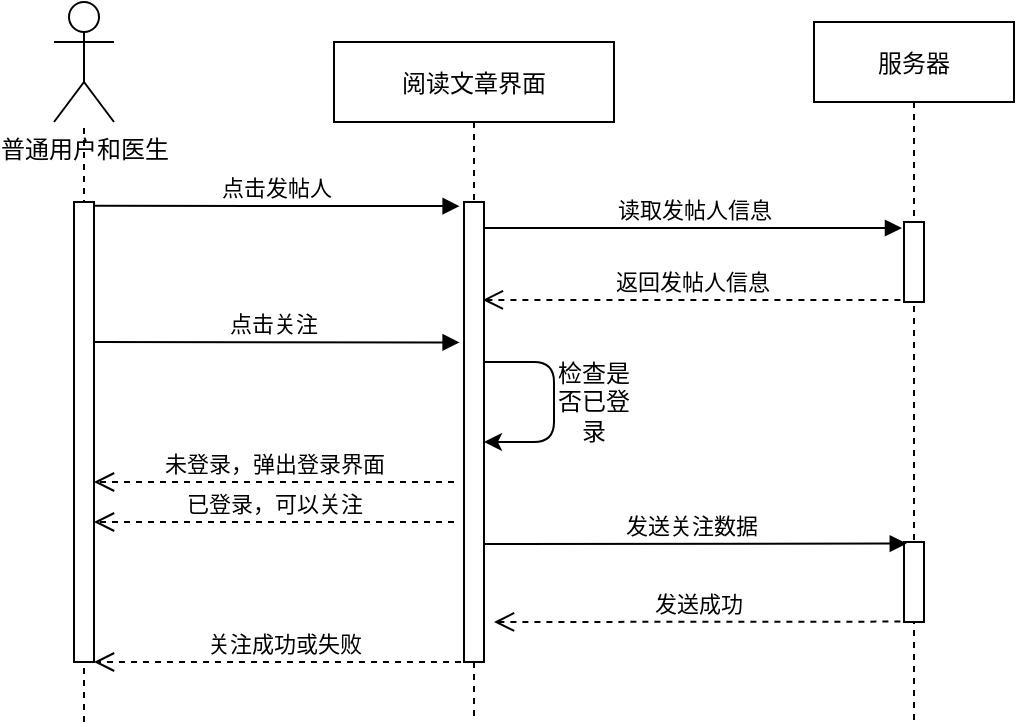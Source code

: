 <mxfile version="14.6.1" type="github">
  <diagram id="EsphcKYYNjKW5lz3w_zG" name="Page-1">
    <mxGraphModel dx="1038" dy="548" grid="1" gridSize="10" guides="1" tooltips="1" connect="1" arrows="1" fold="1" page="1" pageScale="1" pageWidth="827" pageHeight="1169" math="0" shadow="0">
      <root>
        <mxCell id="0" />
        <mxCell id="1" parent="0" />
        <mxCell id="kQshiqKlMPi4d_EDyWzO-1" value="阅读文章界面" style="shape=umlLifeline;perimeter=lifelinePerimeter;container=1;collapsible=0;recursiveResize=0;rounded=0;shadow=0;strokeWidth=1;" vertex="1" parent="1">
          <mxGeometry x="310" y="90" width="140" height="340" as="geometry" />
        </mxCell>
        <mxCell id="kQshiqKlMPi4d_EDyWzO-2" value="" style="points=[];perimeter=orthogonalPerimeter;rounded=0;shadow=0;strokeWidth=1;" vertex="1" parent="kQshiqKlMPi4d_EDyWzO-1">
          <mxGeometry x="65" y="80" width="10" height="230" as="geometry" />
        </mxCell>
        <mxCell id="kQshiqKlMPi4d_EDyWzO-23" value="" style="endArrow=classic;html=1;" edge="1" parent="kQshiqKlMPi4d_EDyWzO-1">
          <mxGeometry width="50" height="50" relative="1" as="geometry">
            <mxPoint x="75" y="160" as="sourcePoint" />
            <mxPoint x="75" y="200" as="targetPoint" />
            <Array as="points">
              <mxPoint x="110" y="160" />
              <mxPoint x="110" y="200" />
            </Array>
          </mxGeometry>
        </mxCell>
        <mxCell id="kQshiqKlMPi4d_EDyWzO-4" value="服务器" style="shape=umlLifeline;perimeter=lifelinePerimeter;container=1;collapsible=0;recursiveResize=0;rounded=0;shadow=0;strokeWidth=1;" vertex="1" parent="1">
          <mxGeometry x="550" y="80" width="100" height="350" as="geometry" />
        </mxCell>
        <mxCell id="kQshiqKlMPi4d_EDyWzO-5" value="" style="points=[];perimeter=orthogonalPerimeter;rounded=0;shadow=0;strokeWidth=1;" vertex="1" parent="kQshiqKlMPi4d_EDyWzO-4">
          <mxGeometry x="45" y="260" width="10" height="40" as="geometry" />
        </mxCell>
        <mxCell id="kQshiqKlMPi4d_EDyWzO-20" value="" style="points=[];perimeter=orthogonalPerimeter;rounded=0;shadow=0;strokeWidth=1;" vertex="1" parent="kQshiqKlMPi4d_EDyWzO-4">
          <mxGeometry x="45" y="100" width="10" height="40" as="geometry" />
        </mxCell>
        <mxCell id="kQshiqKlMPi4d_EDyWzO-6" value="普通用户和医生" style="shape=umlActor;verticalLabelPosition=bottom;verticalAlign=top;html=1;outlineConnect=0;fontStyle=0;fontFamily=Helvetica;" vertex="1" parent="1">
          <mxGeometry x="170" y="70" width="30" height="60" as="geometry" />
        </mxCell>
        <mxCell id="kQshiqKlMPi4d_EDyWzO-7" value="" style="endArrow=none;dashed=1;html=1;fontFamily=Helvetica;" edge="1" parent="1" target="kQshiqKlMPi4d_EDyWzO-6">
          <mxGeometry width="50" height="50" relative="1" as="geometry">
            <mxPoint x="185" y="430" as="sourcePoint" />
            <mxPoint x="184.5" y="160" as="targetPoint" />
          </mxGeometry>
        </mxCell>
        <mxCell id="kQshiqKlMPi4d_EDyWzO-8" value="" style="html=1;points=[];perimeter=orthogonalPerimeter;fontFamily=Helvetica;" vertex="1" parent="1">
          <mxGeometry x="180" y="170" width="10" height="230" as="geometry" />
        </mxCell>
        <mxCell id="kQshiqKlMPi4d_EDyWzO-9" value="点击发帖人" style="verticalAlign=bottom;endArrow=block;shadow=0;strokeWidth=1;entryX=-0.22;entryY=0.009;entryDx=0;entryDy=0;entryPerimeter=0;exitX=1;exitY=0.008;exitDx=0;exitDy=0;exitPerimeter=0;" edge="1" parent="1" source="kQshiqKlMPi4d_EDyWzO-8" target="kQshiqKlMPi4d_EDyWzO-2">
          <mxGeometry relative="1" as="geometry">
            <mxPoint x="200" y="172" as="sourcePoint" />
            <mxPoint x="340" y="200" as="targetPoint" />
            <Array as="points" />
          </mxGeometry>
        </mxCell>
        <mxCell id="kQshiqKlMPi4d_EDyWzO-11" value="关注成功或失败" style="html=1;verticalAlign=bottom;endArrow=open;dashed=1;endSize=8;fontFamily=Helvetica;" edge="1" parent="1" source="kQshiqKlMPi4d_EDyWzO-1">
          <mxGeometry relative="1" as="geometry">
            <mxPoint x="340" y="400" as="sourcePoint" />
            <mxPoint x="190" y="400" as="targetPoint" />
          </mxGeometry>
        </mxCell>
        <mxCell id="kQshiqKlMPi4d_EDyWzO-12" value="已登录，可以关注" style="html=1;verticalAlign=bottom;endArrow=open;dashed=1;endSize=8;fontFamily=Helvetica;entryX=1;entryY=0.217;entryDx=0;entryDy=0;entryPerimeter=0;" edge="1" parent="1">
          <mxGeometry relative="1" as="geometry">
            <mxPoint x="370" y="330" as="sourcePoint" />
            <mxPoint x="190" y="330" as="targetPoint" />
            <Array as="points" />
            <mxPoint as="offset" />
          </mxGeometry>
        </mxCell>
        <mxCell id="kQshiqKlMPi4d_EDyWzO-13" value="检查是否已登录" style="text;html=1;strokeColor=none;fillColor=none;align=center;verticalAlign=middle;whiteSpace=wrap;rounded=0;" vertex="1" parent="1">
          <mxGeometry x="420" y="260" width="40" height="20" as="geometry" />
        </mxCell>
        <mxCell id="kQshiqKlMPi4d_EDyWzO-14" value="点击关注" style="verticalAlign=bottom;endArrow=block;shadow=0;strokeWidth=1;entryX=-0.22;entryY=0.009;entryDx=0;entryDy=0;entryPerimeter=0;exitX=1;exitY=0.008;exitDx=0;exitDy=0;exitPerimeter=0;" edge="1" parent="1">
          <mxGeometry x="-0.015" relative="1" as="geometry">
            <mxPoint x="190" y="240" as="sourcePoint" />
            <mxPoint x="372.8" y="240.23" as="targetPoint" />
            <Array as="points" />
            <mxPoint as="offset" />
          </mxGeometry>
        </mxCell>
        <mxCell id="kQshiqKlMPi4d_EDyWzO-16" value="发送关注数据" style="verticalAlign=bottom;endArrow=block;shadow=0;strokeWidth=1;entryX=0.14;entryY=0.02;entryDx=0;entryDy=0;entryPerimeter=0;" edge="1" parent="1" target="kQshiqKlMPi4d_EDyWzO-5">
          <mxGeometry x="-0.015" relative="1" as="geometry">
            <mxPoint x="385" y="341" as="sourcePoint" />
            <mxPoint x="590" y="340" as="targetPoint" />
            <Array as="points" />
            <mxPoint as="offset" />
          </mxGeometry>
        </mxCell>
        <mxCell id="kQshiqKlMPi4d_EDyWzO-17" value="发送成功" style="html=1;verticalAlign=bottom;endArrow=open;dashed=1;endSize=8;fontFamily=Helvetica;exitX=-0.18;exitY=0.995;exitDx=0;exitDy=0;exitPerimeter=0;" edge="1" parent="1" source="kQshiqKlMPi4d_EDyWzO-5">
          <mxGeometry relative="1" as="geometry">
            <mxPoint x="590" y="380" as="sourcePoint" />
            <mxPoint x="390" y="380" as="targetPoint" />
          </mxGeometry>
        </mxCell>
        <mxCell id="kQshiqKlMPi4d_EDyWzO-21" value="读取发帖人信息" style="html=1;verticalAlign=bottom;endArrow=block;entryX=-0.1;entryY=0.075;entryDx=0;entryDy=0;entryPerimeter=0;" edge="1" parent="1" target="kQshiqKlMPi4d_EDyWzO-20">
          <mxGeometry width="80" relative="1" as="geometry">
            <mxPoint x="385" y="183" as="sourcePoint" />
            <mxPoint x="470" y="190" as="targetPoint" />
          </mxGeometry>
        </mxCell>
        <mxCell id="kQshiqKlMPi4d_EDyWzO-22" value="返回发帖人信息" style="html=1;verticalAlign=bottom;endArrow=open;dashed=1;endSize=8;exitX=-0.18;exitY=0.975;exitDx=0;exitDy=0;exitPerimeter=0;entryX=0.94;entryY=0.213;entryDx=0;entryDy=0;entryPerimeter=0;" edge="1" parent="1" source="kQshiqKlMPi4d_EDyWzO-20" target="kQshiqKlMPi4d_EDyWzO-2">
          <mxGeometry relative="1" as="geometry">
            <mxPoint x="460" y="220" as="sourcePoint" />
            <mxPoint x="390" y="220" as="targetPoint" />
          </mxGeometry>
        </mxCell>
        <mxCell id="kQshiqKlMPi4d_EDyWzO-24" value="未登录，弹出登录界面" style="html=1;verticalAlign=bottom;endArrow=open;dashed=1;endSize=8;fontFamily=Helvetica;entryX=1;entryY=0.217;entryDx=0;entryDy=0;entryPerimeter=0;" edge="1" parent="1">
          <mxGeometry relative="1" as="geometry">
            <mxPoint x="370" y="310" as="sourcePoint" />
            <mxPoint x="190" y="310" as="targetPoint" />
            <Array as="points" />
            <mxPoint as="offset" />
          </mxGeometry>
        </mxCell>
      </root>
    </mxGraphModel>
  </diagram>
</mxfile>
